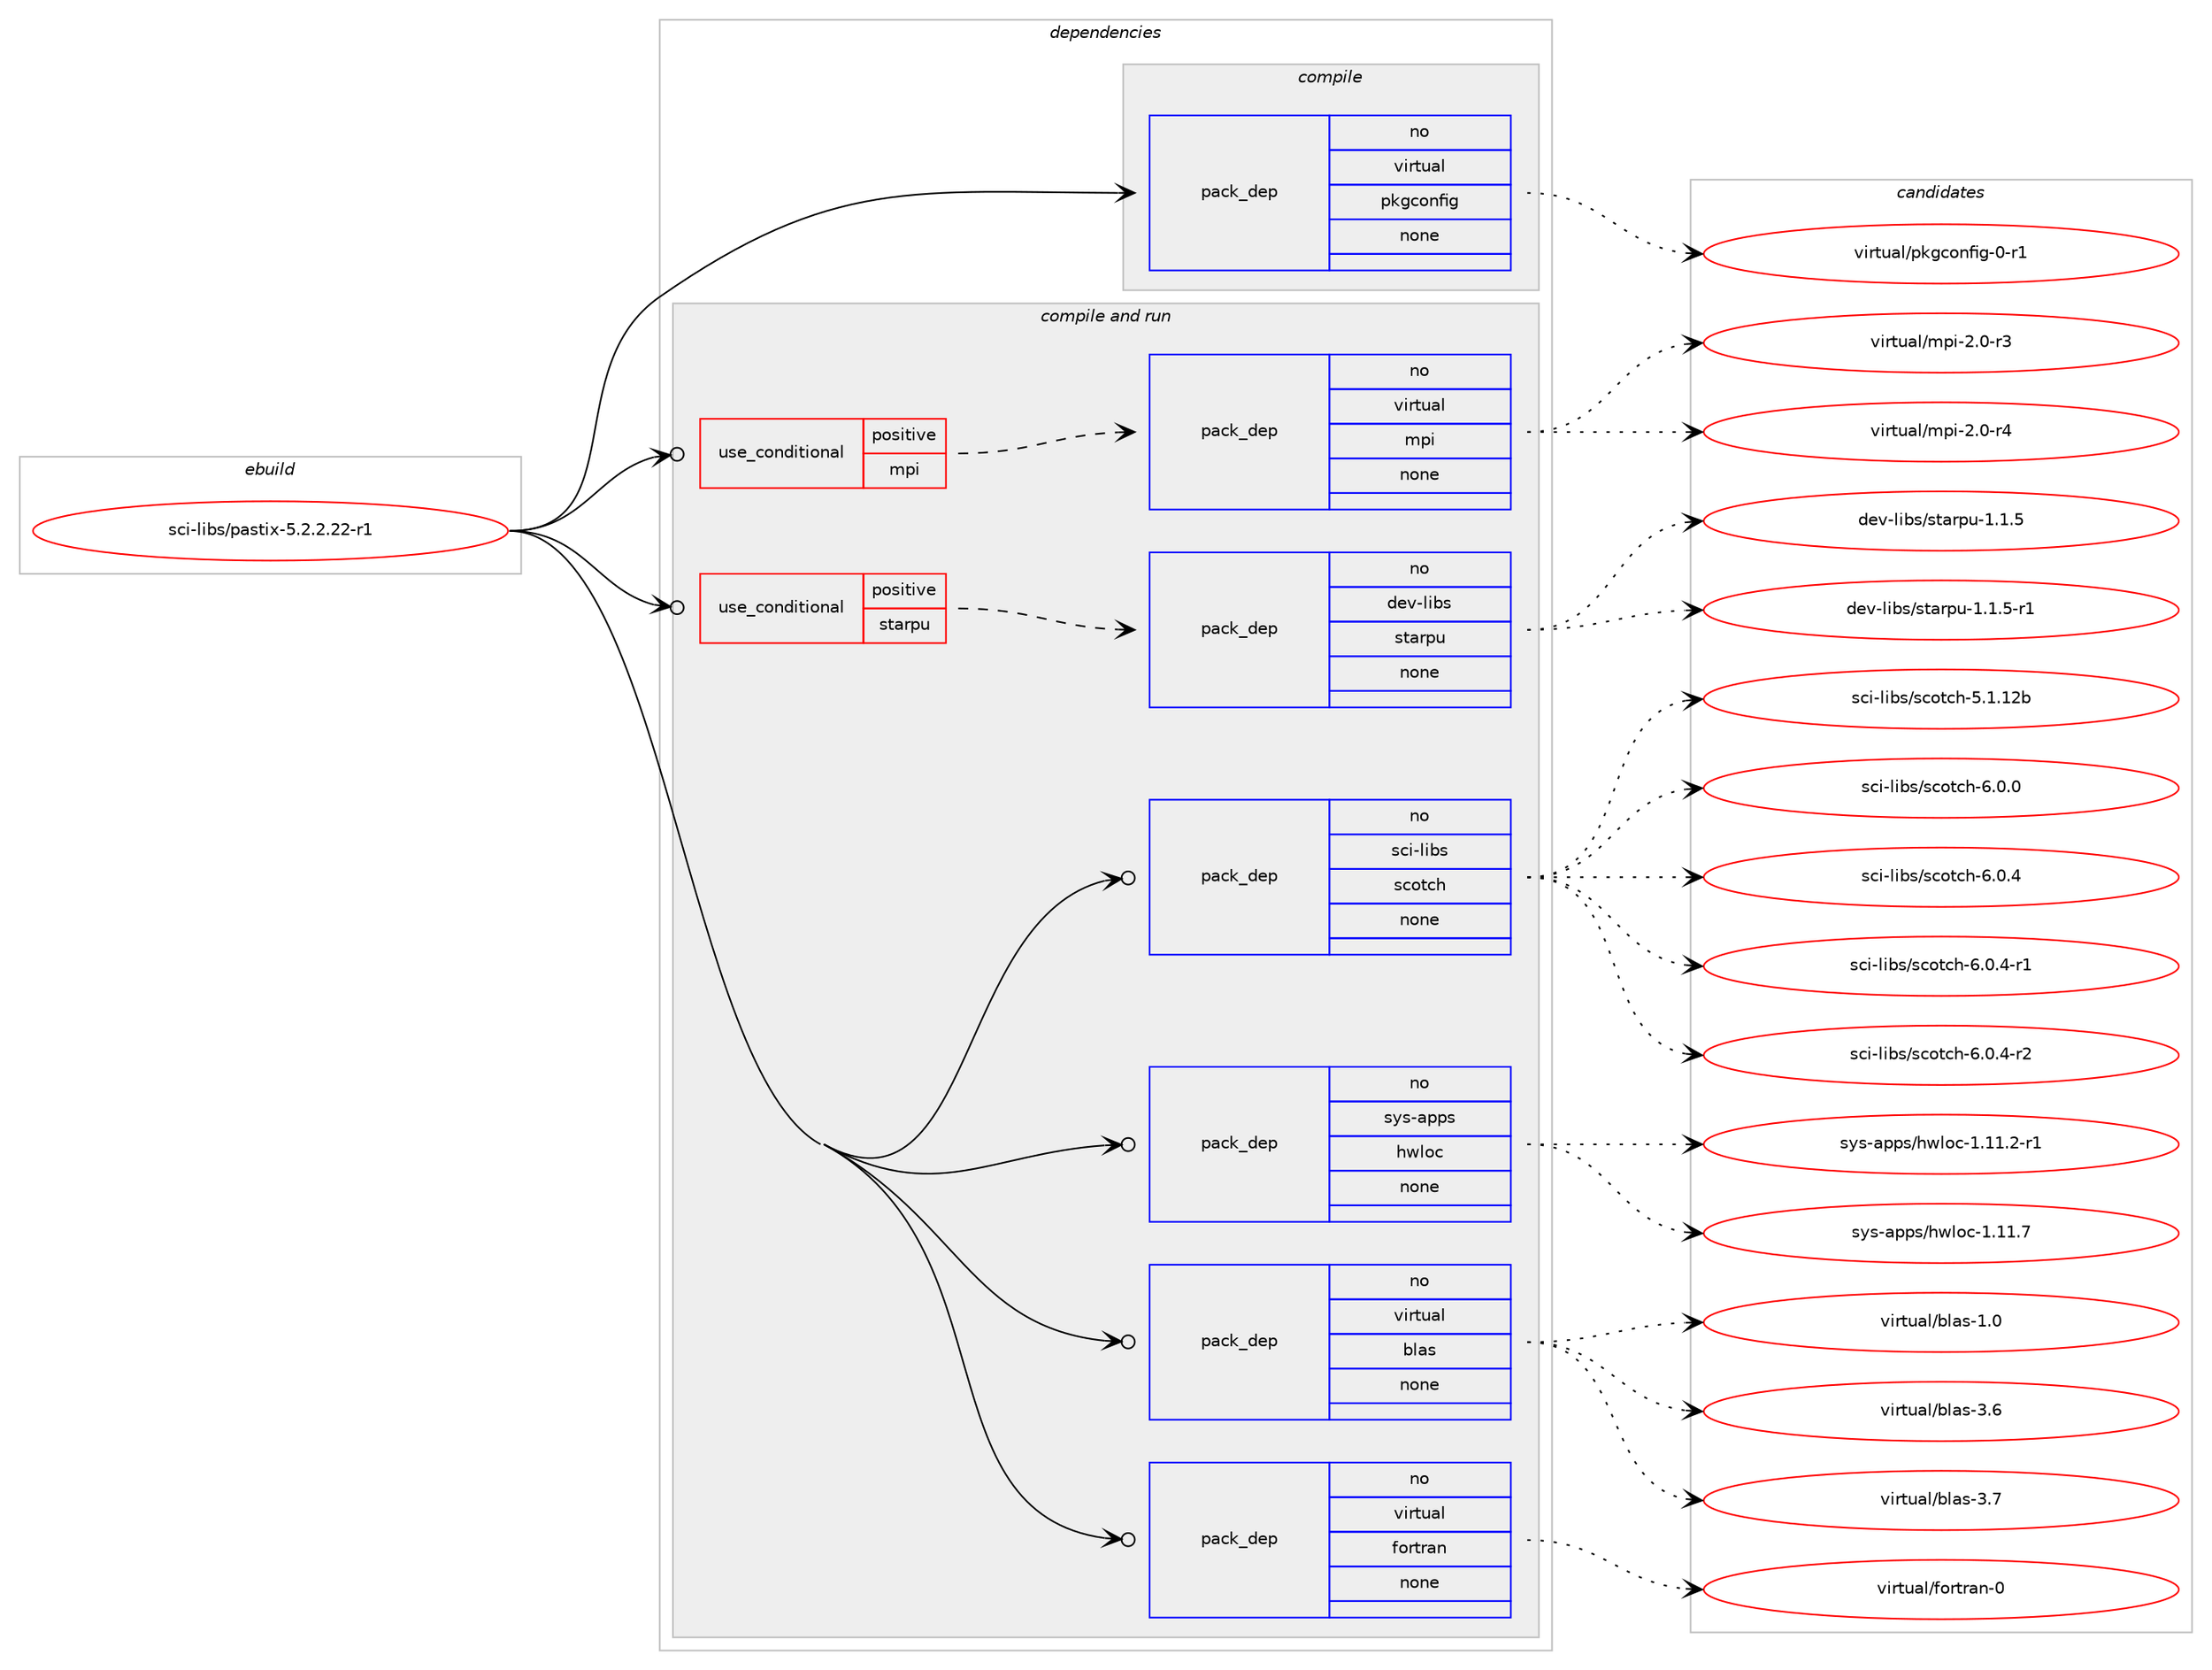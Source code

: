 digraph prolog {

# *************
# Graph options
# *************

newrank=true;
concentrate=true;
compound=true;
graph [rankdir=LR,fontname=Helvetica,fontsize=10,ranksep=1.5];#, ranksep=2.5, nodesep=0.2];
edge  [arrowhead=vee];
node  [fontname=Helvetica,fontsize=10];

# **********
# The ebuild
# **********

subgraph cluster_leftcol {
color=gray;
rank=same;
label=<<i>ebuild</i>>;
id [label="sci-libs/pastix-5.2.2.22-r1", color=red, width=4, href="../sci-libs/pastix-5.2.2.22-r1.svg"];
}

# ****************
# The dependencies
# ****************

subgraph cluster_midcol {
color=gray;
label=<<i>dependencies</i>>;
subgraph cluster_compile {
fillcolor="#eeeeee";
style=filled;
label=<<i>compile</i>>;
subgraph pack1500 {
dependency2115 [label=<<TABLE BORDER="0" CELLBORDER="1" CELLSPACING="0" CELLPADDING="4" WIDTH="220"><TR><TD ROWSPAN="6" CELLPADDING="30">pack_dep</TD></TR><TR><TD WIDTH="110">no</TD></TR><TR><TD>virtual</TD></TR><TR><TD>pkgconfig</TD></TR><TR><TD>none</TD></TR><TR><TD></TD></TR></TABLE>>, shape=none, color=blue];
}
id:e -> dependency2115:w [weight=20,style="solid",arrowhead="vee"];
}
subgraph cluster_compileandrun {
fillcolor="#eeeeee";
style=filled;
label=<<i>compile and run</i>>;
subgraph cond595 {
dependency2116 [label=<<TABLE BORDER="0" CELLBORDER="1" CELLSPACING="0" CELLPADDING="4"><TR><TD ROWSPAN="3" CELLPADDING="10">use_conditional</TD></TR><TR><TD>positive</TD></TR><TR><TD>mpi</TD></TR></TABLE>>, shape=none, color=red];
subgraph pack1501 {
dependency2117 [label=<<TABLE BORDER="0" CELLBORDER="1" CELLSPACING="0" CELLPADDING="4" WIDTH="220"><TR><TD ROWSPAN="6" CELLPADDING="30">pack_dep</TD></TR><TR><TD WIDTH="110">no</TD></TR><TR><TD>virtual</TD></TR><TR><TD>mpi</TD></TR><TR><TD>none</TD></TR><TR><TD></TD></TR></TABLE>>, shape=none, color=blue];
}
dependency2116:e -> dependency2117:w [weight=20,style="dashed",arrowhead="vee"];
}
id:e -> dependency2116:w [weight=20,style="solid",arrowhead="odotvee"];
subgraph cond596 {
dependency2118 [label=<<TABLE BORDER="0" CELLBORDER="1" CELLSPACING="0" CELLPADDING="4"><TR><TD ROWSPAN="3" CELLPADDING="10">use_conditional</TD></TR><TR><TD>positive</TD></TR><TR><TD>starpu</TD></TR></TABLE>>, shape=none, color=red];
subgraph pack1502 {
dependency2119 [label=<<TABLE BORDER="0" CELLBORDER="1" CELLSPACING="0" CELLPADDING="4" WIDTH="220"><TR><TD ROWSPAN="6" CELLPADDING="30">pack_dep</TD></TR><TR><TD WIDTH="110">no</TD></TR><TR><TD>dev-libs</TD></TR><TR><TD>starpu</TD></TR><TR><TD>none</TD></TR><TR><TD></TD></TR></TABLE>>, shape=none, color=blue];
}
dependency2118:e -> dependency2119:w [weight=20,style="dashed",arrowhead="vee"];
}
id:e -> dependency2118:w [weight=20,style="solid",arrowhead="odotvee"];
subgraph pack1503 {
dependency2120 [label=<<TABLE BORDER="0" CELLBORDER="1" CELLSPACING="0" CELLPADDING="4" WIDTH="220"><TR><TD ROWSPAN="6" CELLPADDING="30">pack_dep</TD></TR><TR><TD WIDTH="110">no</TD></TR><TR><TD>sci-libs</TD></TR><TR><TD>scotch</TD></TR><TR><TD>none</TD></TR><TR><TD></TD></TR></TABLE>>, shape=none, color=blue];
}
id:e -> dependency2120:w [weight=20,style="solid",arrowhead="odotvee"];
subgraph pack1504 {
dependency2121 [label=<<TABLE BORDER="0" CELLBORDER="1" CELLSPACING="0" CELLPADDING="4" WIDTH="220"><TR><TD ROWSPAN="6" CELLPADDING="30">pack_dep</TD></TR><TR><TD WIDTH="110">no</TD></TR><TR><TD>sys-apps</TD></TR><TR><TD>hwloc</TD></TR><TR><TD>none</TD></TR><TR><TD></TD></TR></TABLE>>, shape=none, color=blue];
}
id:e -> dependency2121:w [weight=20,style="solid",arrowhead="odotvee"];
subgraph pack1505 {
dependency2122 [label=<<TABLE BORDER="0" CELLBORDER="1" CELLSPACING="0" CELLPADDING="4" WIDTH="220"><TR><TD ROWSPAN="6" CELLPADDING="30">pack_dep</TD></TR><TR><TD WIDTH="110">no</TD></TR><TR><TD>virtual</TD></TR><TR><TD>blas</TD></TR><TR><TD>none</TD></TR><TR><TD></TD></TR></TABLE>>, shape=none, color=blue];
}
id:e -> dependency2122:w [weight=20,style="solid",arrowhead="odotvee"];
subgraph pack1506 {
dependency2123 [label=<<TABLE BORDER="0" CELLBORDER="1" CELLSPACING="0" CELLPADDING="4" WIDTH="220"><TR><TD ROWSPAN="6" CELLPADDING="30">pack_dep</TD></TR><TR><TD WIDTH="110">no</TD></TR><TR><TD>virtual</TD></TR><TR><TD>fortran</TD></TR><TR><TD>none</TD></TR><TR><TD></TD></TR></TABLE>>, shape=none, color=blue];
}
id:e -> dependency2123:w [weight=20,style="solid",arrowhead="odotvee"];
}
subgraph cluster_run {
fillcolor="#eeeeee";
style=filled;
label=<<i>run</i>>;
}
}

# **************
# The candidates
# **************

subgraph cluster_choices {
rank=same;
color=gray;
label=<<i>candidates</i>>;

subgraph choice1500 {
color=black;
nodesep=1;
choice11810511411611797108471121071039911111010210510345484511449 [label="virtual/pkgconfig-0-r1", color=red, width=4,href="../virtual/pkgconfig-0-r1.svg"];
dependency2115:e -> choice11810511411611797108471121071039911111010210510345484511449:w [style=dotted,weight="100"];
}
subgraph choice1501 {
color=black;
nodesep=1;
choice1181051141161179710847109112105455046484511451 [label="virtual/mpi-2.0-r3", color=red, width=4,href="../virtual/mpi-2.0-r3.svg"];
choice1181051141161179710847109112105455046484511452 [label="virtual/mpi-2.0-r4", color=red, width=4,href="../virtual/mpi-2.0-r4.svg"];
dependency2117:e -> choice1181051141161179710847109112105455046484511451:w [style=dotted,weight="100"];
dependency2117:e -> choice1181051141161179710847109112105455046484511452:w [style=dotted,weight="100"];
}
subgraph choice1502 {
color=black;
nodesep=1;
choice10010111845108105981154711511697114112117454946494653 [label="dev-libs/starpu-1.1.5", color=red, width=4,href="../dev-libs/starpu-1.1.5.svg"];
choice100101118451081059811547115116971141121174549464946534511449 [label="dev-libs/starpu-1.1.5-r1", color=red, width=4,href="../dev-libs/starpu-1.1.5-r1.svg"];
dependency2119:e -> choice10010111845108105981154711511697114112117454946494653:w [style=dotted,weight="100"];
dependency2119:e -> choice100101118451081059811547115116971141121174549464946534511449:w [style=dotted,weight="100"];
}
subgraph choice1503 {
color=black;
nodesep=1;
choice1159910545108105981154711599111116991044553464946495098 [label="sci-libs/scotch-5.1.12b", color=red, width=4,href="../sci-libs/scotch-5.1.12b.svg"];
choice115991054510810598115471159911111699104455446484648 [label="sci-libs/scotch-6.0.0", color=red, width=4,href="../sci-libs/scotch-6.0.0.svg"];
choice115991054510810598115471159911111699104455446484652 [label="sci-libs/scotch-6.0.4", color=red, width=4,href="../sci-libs/scotch-6.0.4.svg"];
choice1159910545108105981154711599111116991044554464846524511449 [label="sci-libs/scotch-6.0.4-r1", color=red, width=4,href="../sci-libs/scotch-6.0.4-r1.svg"];
choice1159910545108105981154711599111116991044554464846524511450 [label="sci-libs/scotch-6.0.4-r2", color=red, width=4,href="../sci-libs/scotch-6.0.4-r2.svg"];
dependency2120:e -> choice1159910545108105981154711599111116991044553464946495098:w [style=dotted,weight="100"];
dependency2120:e -> choice115991054510810598115471159911111699104455446484648:w [style=dotted,weight="100"];
dependency2120:e -> choice115991054510810598115471159911111699104455446484652:w [style=dotted,weight="100"];
dependency2120:e -> choice1159910545108105981154711599111116991044554464846524511449:w [style=dotted,weight="100"];
dependency2120:e -> choice1159910545108105981154711599111116991044554464846524511450:w [style=dotted,weight="100"];
}
subgraph choice1504 {
color=black;
nodesep=1;
choice11512111545971121121154710411910811199454946494946504511449 [label="sys-apps/hwloc-1.11.2-r1", color=red, width=4,href="../sys-apps/hwloc-1.11.2-r1.svg"];
choice1151211154597112112115471041191081119945494649494655 [label="sys-apps/hwloc-1.11.7", color=red, width=4,href="../sys-apps/hwloc-1.11.7.svg"];
dependency2121:e -> choice11512111545971121121154710411910811199454946494946504511449:w [style=dotted,weight="100"];
dependency2121:e -> choice1151211154597112112115471041191081119945494649494655:w [style=dotted,weight="100"];
}
subgraph choice1505 {
color=black;
nodesep=1;
choice1181051141161179710847981089711545494648 [label="virtual/blas-1.0", color=red, width=4,href="../virtual/blas-1.0.svg"];
choice1181051141161179710847981089711545514654 [label="virtual/blas-3.6", color=red, width=4,href="../virtual/blas-3.6.svg"];
choice1181051141161179710847981089711545514655 [label="virtual/blas-3.7", color=red, width=4,href="../virtual/blas-3.7.svg"];
dependency2122:e -> choice1181051141161179710847981089711545494648:w [style=dotted,weight="100"];
dependency2122:e -> choice1181051141161179710847981089711545514654:w [style=dotted,weight="100"];
dependency2122:e -> choice1181051141161179710847981089711545514655:w [style=dotted,weight="100"];
}
subgraph choice1506 {
color=black;
nodesep=1;
choice1181051141161179710847102111114116114971104548 [label="virtual/fortran-0", color=red, width=4,href="../virtual/fortran-0.svg"];
dependency2123:e -> choice1181051141161179710847102111114116114971104548:w [style=dotted,weight="100"];
}
}

}
